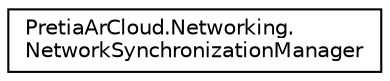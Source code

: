 digraph "Graphical Class Hierarchy"
{
 // LATEX_PDF_SIZE
  edge [fontname="Helvetica",fontsize="10",labelfontname="Helvetica",labelfontsize="10"];
  node [fontname="Helvetica",fontsize="10",shape=record];
  rankdir="LR";
  Node0 [label="PretiaArCloud.Networking.\lNetworkSynchronizationManager",height=0.2,width=0.4,color="black", fillcolor="white", style="filled",URL="$classPretiaArCloud_1_1Networking_1_1NetworkSynchronizationManager.html",tooltip=" "];
}
